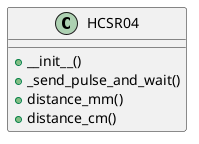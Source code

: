 @startuml
class HCSR04 {
  + __init__()
  + _send_pulse_and_wait()
  + distance_mm()
  + distance_cm()
}
@enduml
